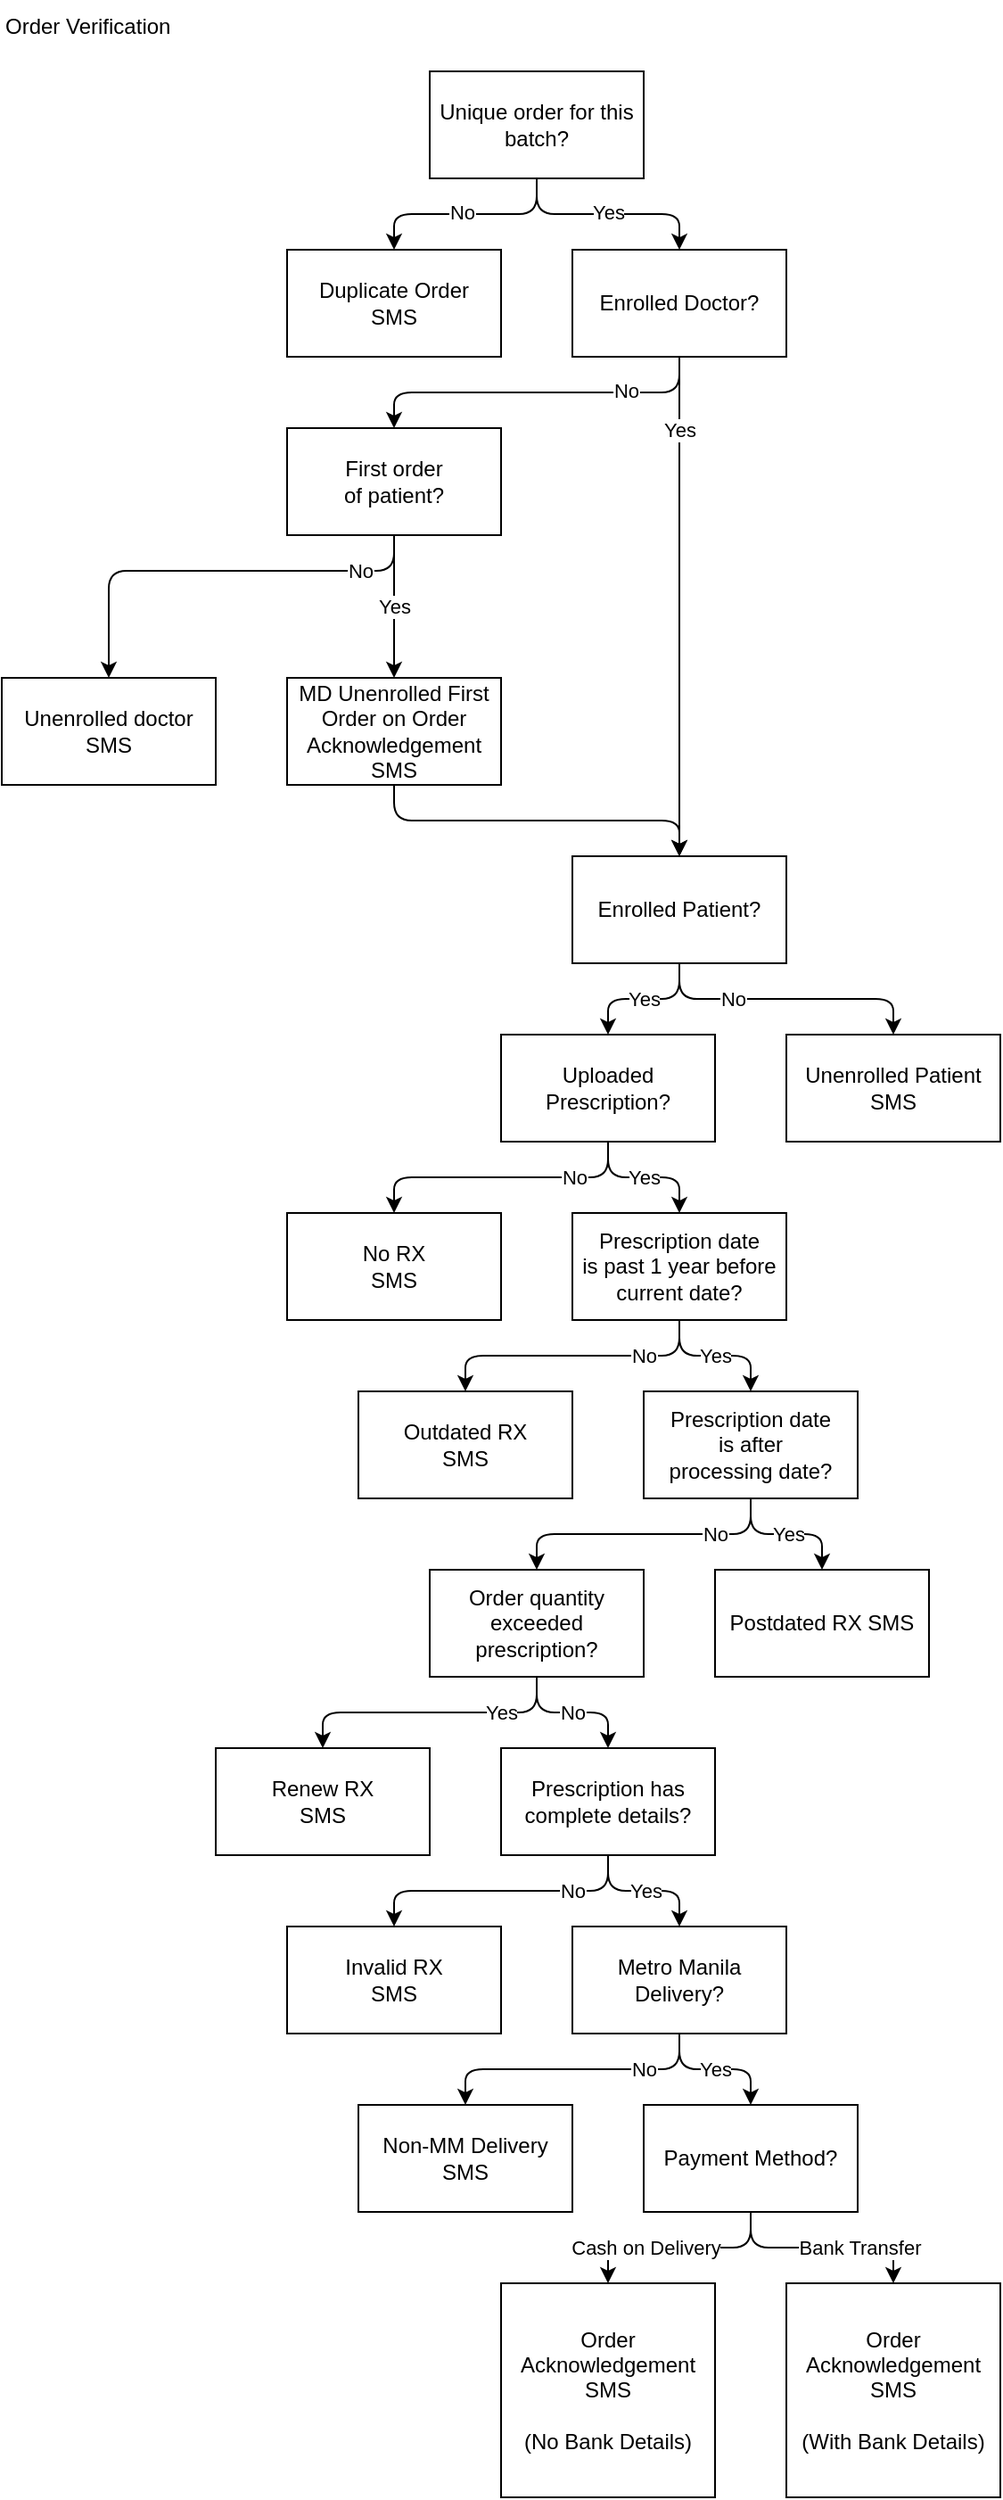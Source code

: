 <mxfile>
    <diagram id="OAnDzm1tk-_P3TmkvpsR" name="Decision Tree">
        <mxGraphModel dx="-1023" dy="499" grid="1" gridSize="10" guides="1" tooltips="1" connect="1" arrows="1" fold="1" page="1" pageScale="1" pageWidth="850" pageHeight="1100" math="0" shadow="0">
            <root>
                <mxCell id="0"/>
                <mxCell id="1" parent="0"/>
                <mxCell id="olfd3m0QtoPjhlnfAnK3-72" value="Order Verification" style="text;html=1;align=left;verticalAlign=middle;resizable=0;points=[];autosize=1;strokeColor=none;fillColor=none;" parent="1" vertex="1">
                    <mxGeometry x="1760" y="80" width="120" height="30" as="geometry"/>
                </mxCell>
                <mxCell id="91wBAYQt74z-0xyMlqAN-1" style="edgeStyle=none;html=1;exitX=0.5;exitY=1;exitDx=0;exitDy=0;entryX=0.5;entryY=0;entryDx=0;entryDy=0;" parent="1" source="91wBAYQt74z-0xyMlqAN-5" target="91wBAYQt74z-0xyMlqAN-6" edge="1">
                    <mxGeometry relative="1" as="geometry">
                        <Array as="points">
                            <mxPoint x="2060" y="200"/>
                            <mxPoint x="1980" y="200"/>
                        </Array>
                    </mxGeometry>
                </mxCell>
                <mxCell id="91wBAYQt74z-0xyMlqAN-2" value="No" style="edgeLabel;html=1;align=center;verticalAlign=middle;resizable=0;points=[];" parent="91wBAYQt74z-0xyMlqAN-1" vertex="1" connectable="0">
                    <mxGeometry x="0.045" y="-1" relative="1" as="geometry">
                        <mxPoint as="offset"/>
                    </mxGeometry>
                </mxCell>
                <mxCell id="91wBAYQt74z-0xyMlqAN-3" style="edgeStyle=none;html=1;exitX=0.5;exitY=1;exitDx=0;exitDy=0;entryX=0.5;entryY=0;entryDx=0;entryDy=0;" parent="1" source="91wBAYQt74z-0xyMlqAN-5" edge="1">
                    <mxGeometry relative="1" as="geometry">
                        <mxPoint x="2140" y="220" as="targetPoint"/>
                        <Array as="points">
                            <mxPoint x="2060" y="200"/>
                            <mxPoint x="2140" y="200"/>
                        </Array>
                    </mxGeometry>
                </mxCell>
                <mxCell id="91wBAYQt74z-0xyMlqAN-4" value="Yes" style="edgeLabel;html=1;align=center;verticalAlign=middle;resizable=0;points=[];" parent="91wBAYQt74z-0xyMlqAN-3" vertex="1" connectable="0">
                    <mxGeometry x="-0.102" y="1" relative="1" as="geometry">
                        <mxPoint x="6" as="offset"/>
                    </mxGeometry>
                </mxCell>
                <mxCell id="91wBAYQt74z-0xyMlqAN-5" value="&lt;font style=&quot;font-size: 12px;&quot;&gt;Unique order for this batch?&lt;br&gt;&lt;/font&gt;" style="rounded=0;whiteSpace=wrap;html=1;fillColor=none;" parent="1" vertex="1">
                    <mxGeometry x="2000" y="120" width="120" height="60" as="geometry"/>
                </mxCell>
                <mxCell id="91wBAYQt74z-0xyMlqAN-6" value="&lt;font style=&quot;font-size: 12px;&quot;&gt;Duplicate Order&lt;br&gt;SMS&lt;br&gt;&lt;/font&gt;" style="rounded=0;whiteSpace=wrap;html=1;fillColor=none;" parent="1" vertex="1">
                    <mxGeometry x="1920" y="220" width="120" height="60" as="geometry"/>
                </mxCell>
                <mxCell id="91wBAYQt74z-0xyMlqAN-8" style="edgeStyle=none;html=1;exitX=0.5;exitY=1;exitDx=0;exitDy=0;entryX=0.5;entryY=0;entryDx=0;entryDy=0;" parent="1" source="91wBAYQt74z-0xyMlqAN-12" target="91wBAYQt74z-0xyMlqAN-18" edge="1">
                    <mxGeometry relative="1" as="geometry">
                        <Array as="points">
                            <mxPoint x="2100" y="740"/>
                            <mxPoint x="1980" y="740"/>
                        </Array>
                    </mxGeometry>
                </mxCell>
                <mxCell id="91wBAYQt74z-0xyMlqAN-9" value="No" style="edgeLabel;html=1;align=center;verticalAlign=middle;resizable=0;points=[];" parent="91wBAYQt74z-0xyMlqAN-8" vertex="1" connectable="0">
                    <mxGeometry x="0.034" y="-2" relative="1" as="geometry">
                        <mxPoint x="43" y="2" as="offset"/>
                    </mxGeometry>
                </mxCell>
                <mxCell id="91wBAYQt74z-0xyMlqAN-10" style="edgeStyle=none;html=1;exitX=0.5;exitY=1;exitDx=0;exitDy=0;entryX=0.5;entryY=0;entryDx=0;entryDy=0;" parent="1" source="91wBAYQt74z-0xyMlqAN-12" target="91wBAYQt74z-0xyMlqAN-47" edge="1">
                    <mxGeometry relative="1" as="geometry">
                        <Array as="points">
                            <mxPoint x="2100" y="740"/>
                            <mxPoint x="2140" y="740"/>
                        </Array>
                    </mxGeometry>
                </mxCell>
                <mxCell id="91wBAYQt74z-0xyMlqAN-11" value="Yes" style="edgeLabel;html=1;align=center;verticalAlign=middle;resizable=0;points=[];" parent="91wBAYQt74z-0xyMlqAN-10" vertex="1" connectable="0">
                    <mxGeometry x="0.002" relative="1" as="geometry">
                        <mxPoint as="offset"/>
                    </mxGeometry>
                </mxCell>
                <mxCell id="91wBAYQt74z-0xyMlqAN-12" value="&lt;font style=&quot;font-size: 12px;&quot;&gt;Uploaded Prescription?&lt;br&gt;&lt;/font&gt;" style="rounded=0;whiteSpace=wrap;html=1;fillColor=none;" parent="1" vertex="1">
                    <mxGeometry x="2040" y="660" width="120" height="60" as="geometry"/>
                </mxCell>
                <mxCell id="91wBAYQt74z-0xyMlqAN-18" value="&lt;font style=&quot;font-size: 12px;&quot;&gt;No RX&lt;br&gt;SMS&lt;br&gt;&lt;/font&gt;" style="rounded=0;whiteSpace=wrap;html=1;fillColor=none;" parent="1" vertex="1">
                    <mxGeometry x="1920" y="760" width="120" height="60" as="geometry"/>
                </mxCell>
                <mxCell id="91wBAYQt74z-0xyMlqAN-19" style="edgeStyle=none;html=1;exitX=0.5;exitY=1;exitDx=0;exitDy=0;entryX=0.5;entryY=0;entryDx=0;entryDy=0;" parent="1" source="91wBAYQt74z-0xyMlqAN-23" target="91wBAYQt74z-0xyMlqAN-24" edge="1">
                    <mxGeometry relative="1" as="geometry">
                        <Array as="points">
                            <mxPoint x="2100" y="1140"/>
                            <mxPoint x="1980" y="1140"/>
                        </Array>
                    </mxGeometry>
                </mxCell>
                <mxCell id="91wBAYQt74z-0xyMlqAN-20" value="No" style="edgeLabel;html=1;align=center;verticalAlign=middle;resizable=0;points=[];" parent="91wBAYQt74z-0xyMlqAN-19" vertex="1" connectable="0">
                    <mxGeometry x="-0.0" relative="1" as="geometry">
                        <mxPoint x="40" as="offset"/>
                    </mxGeometry>
                </mxCell>
                <mxCell id="91wBAYQt74z-0xyMlqAN-21" style="edgeStyle=none;html=1;exitX=0.5;exitY=1;exitDx=0;exitDy=0;entryX=0.5;entryY=0;entryDx=0;entryDy=0;" parent="1" source="91wBAYQt74z-0xyMlqAN-23" target="91wBAYQt74z-0xyMlqAN-29" edge="1">
                    <mxGeometry relative="1" as="geometry">
                        <Array as="points">
                            <mxPoint x="2100" y="1140"/>
                            <mxPoint x="2140" y="1140"/>
                        </Array>
                    </mxGeometry>
                </mxCell>
                <mxCell id="91wBAYQt74z-0xyMlqAN-22" value="Yes" style="edgeLabel;html=1;align=center;verticalAlign=middle;resizable=0;points=[];" parent="91wBAYQt74z-0xyMlqAN-21" vertex="1" connectable="0">
                    <mxGeometry x="0.008" relative="1" as="geometry">
                        <mxPoint as="offset"/>
                    </mxGeometry>
                </mxCell>
                <mxCell id="91wBAYQt74z-0xyMlqAN-23" value="&lt;font style=&quot;font-size: 12px;&quot;&gt;Prescription has complete details?&lt;br&gt;&lt;/font&gt;" style="rounded=0;whiteSpace=wrap;html=1;fillColor=none;" parent="1" vertex="1">
                    <mxGeometry x="2040" y="1060" width="120" height="60" as="geometry"/>
                </mxCell>
                <mxCell id="91wBAYQt74z-0xyMlqAN-24" value="&lt;font style=&quot;font-size: 12px;&quot;&gt;Invalid RX&lt;br&gt;SMS&lt;br&gt;&lt;/font&gt;" style="rounded=0;whiteSpace=wrap;html=1;fillColor=none;" parent="1" vertex="1">
                    <mxGeometry x="1920" y="1160" width="120" height="60" as="geometry"/>
                </mxCell>
                <mxCell id="91wBAYQt74z-0xyMlqAN-25" style="edgeStyle=none;html=1;exitX=0.5;exitY=1;exitDx=0;exitDy=0;entryX=0.5;entryY=0;entryDx=0;entryDy=0;" parent="1" source="91wBAYQt74z-0xyMlqAN-29" target="91wBAYQt74z-0xyMlqAN-30" edge="1">
                    <mxGeometry relative="1" as="geometry">
                        <Array as="points">
                            <mxPoint x="2140" y="1240"/>
                            <mxPoint x="2020" y="1240"/>
                        </Array>
                    </mxGeometry>
                </mxCell>
                <mxCell id="91wBAYQt74z-0xyMlqAN-26" value="No" style="edgeLabel;html=1;align=center;verticalAlign=middle;resizable=0;points=[];" parent="91wBAYQt74z-0xyMlqAN-25" vertex="1" connectable="0">
                    <mxGeometry x="-0.003" relative="1" as="geometry">
                        <mxPoint x="40" as="offset"/>
                    </mxGeometry>
                </mxCell>
                <mxCell id="91wBAYQt74z-0xyMlqAN-27" style="edgeStyle=none;html=1;exitX=0.5;exitY=1;exitDx=0;exitDy=0;entryX=0.5;entryY=0;entryDx=0;entryDy=0;" parent="1" source="91wBAYQt74z-0xyMlqAN-29" edge="1">
                    <mxGeometry relative="1" as="geometry">
                        <Array as="points">
                            <mxPoint x="2140" y="1240"/>
                            <mxPoint x="2180" y="1240"/>
                        </Array>
                        <mxPoint x="2180" y="1260" as="targetPoint"/>
                    </mxGeometry>
                </mxCell>
                <mxCell id="91wBAYQt74z-0xyMlqAN-28" value="Yes" style="edgeLabel;html=1;align=center;verticalAlign=middle;resizable=0;points=[];" parent="91wBAYQt74z-0xyMlqAN-27" vertex="1" connectable="0">
                    <mxGeometry x="0.006" relative="1" as="geometry">
                        <mxPoint as="offset"/>
                    </mxGeometry>
                </mxCell>
                <mxCell id="91wBAYQt74z-0xyMlqAN-29" value="&lt;font style=&quot;font-size: 12px;&quot;&gt;Metro Manila Delivery?&lt;br&gt;&lt;/font&gt;" style="rounded=0;whiteSpace=wrap;html=1;fillColor=none;" parent="1" vertex="1">
                    <mxGeometry x="2080" y="1160" width="120" height="60" as="geometry"/>
                </mxCell>
                <mxCell id="91wBAYQt74z-0xyMlqAN-30" value="&lt;font style=&quot;font-size: 12px;&quot;&gt;Non-MM Delivery&lt;br&gt;SMS&lt;br&gt;&lt;/font&gt;" style="rounded=0;whiteSpace=wrap;html=1;fillColor=none;" parent="1" vertex="1">
                    <mxGeometry x="1960" y="1260" width="120" height="60" as="geometry"/>
                </mxCell>
                <mxCell id="91wBAYQt74z-0xyMlqAN-31" style="edgeStyle=none;html=1;exitX=0.5;exitY=1;exitDx=0;exitDy=0;entryX=0.5;entryY=0;entryDx=0;entryDy=0;" parent="1" source="91wBAYQt74z-0xyMlqAN-35" target="91wBAYQt74z-0xyMlqAN-36" edge="1">
                    <mxGeometry relative="1" as="geometry">
                        <Array as="points">
                            <mxPoint x="2060" y="1040"/>
                            <mxPoint x="1940" y="1040"/>
                        </Array>
                    </mxGeometry>
                </mxCell>
                <mxCell id="91wBAYQt74z-0xyMlqAN-32" value="Yes" style="edgeLabel;html=1;align=center;verticalAlign=middle;resizable=0;points=[];" parent="91wBAYQt74z-0xyMlqAN-31" vertex="1" connectable="0">
                    <mxGeometry x="-0.001" relative="1" as="geometry">
                        <mxPoint x="40" as="offset"/>
                    </mxGeometry>
                </mxCell>
                <mxCell id="91wBAYQt74z-0xyMlqAN-33" style="edgeStyle=none;html=1;exitX=0.5;exitY=1;exitDx=0;exitDy=0;entryX=0.5;entryY=0;entryDx=0;entryDy=0;" parent="1" source="91wBAYQt74z-0xyMlqAN-35" target="91wBAYQt74z-0xyMlqAN-23" edge="1">
                    <mxGeometry relative="1" as="geometry">
                        <Array as="points">
                            <mxPoint x="2060" y="1040"/>
                            <mxPoint x="2100" y="1040"/>
                        </Array>
                    </mxGeometry>
                </mxCell>
                <mxCell id="91wBAYQt74z-0xyMlqAN-34" value="No" style="edgeLabel;html=1;align=center;verticalAlign=middle;resizable=0;points=[];" parent="91wBAYQt74z-0xyMlqAN-33" vertex="1" connectable="0">
                    <mxGeometry x="0.002" relative="1" as="geometry">
                        <mxPoint as="offset"/>
                    </mxGeometry>
                </mxCell>
                <mxCell id="91wBAYQt74z-0xyMlqAN-35" value="&lt;font style=&quot;font-size: 12px;&quot;&gt;Order quantity exceeded prescription?&lt;br&gt;&lt;/font&gt;" style="rounded=0;whiteSpace=wrap;html=1;fillColor=none;" parent="1" vertex="1">
                    <mxGeometry x="2000" y="960" width="120" height="60" as="geometry"/>
                </mxCell>
                <mxCell id="91wBAYQt74z-0xyMlqAN-36" value="&lt;font style=&quot;font-size: 12px;&quot;&gt;Renew RX&lt;br&gt;SMS&lt;br&gt;&lt;/font&gt;" style="rounded=0;whiteSpace=wrap;html=1;fillColor=none;" parent="1" vertex="1">
                    <mxGeometry x="1880" y="1060" width="120" height="60" as="geometry"/>
                </mxCell>
                <mxCell id="91wBAYQt74z-0xyMlqAN-43" style="edgeStyle=none;html=1;exitX=0.5;exitY=1;exitDx=0;exitDy=0;entryX=0.5;entryY=0;entryDx=0;entryDy=0;" parent="1" source="91wBAYQt74z-0xyMlqAN-47" target="91wBAYQt74z-0xyMlqAN-48" edge="1">
                    <mxGeometry relative="1" as="geometry">
                        <Array as="points">
                            <mxPoint x="2140" y="840"/>
                            <mxPoint x="2020" y="840"/>
                        </Array>
                    </mxGeometry>
                </mxCell>
                <mxCell id="91wBAYQt74z-0xyMlqAN-44" value="No" style="edgeLabel;html=1;align=center;verticalAlign=middle;resizable=0;points=[];" parent="91wBAYQt74z-0xyMlqAN-43" vertex="1" connectable="0">
                    <mxGeometry x="0.016" y="-2" relative="1" as="geometry">
                        <mxPoint x="41" y="2" as="offset"/>
                    </mxGeometry>
                </mxCell>
                <mxCell id="91wBAYQt74z-0xyMlqAN-45" style="edgeStyle=none;html=1;exitX=0.5;exitY=1;exitDx=0;exitDy=0;" parent="1" source="91wBAYQt74z-0xyMlqAN-47" edge="1">
                    <mxGeometry relative="1" as="geometry">
                        <Array as="points">
                            <mxPoint x="2140" y="840"/>
                            <mxPoint x="2180" y="840"/>
                        </Array>
                        <mxPoint x="2180" y="860" as="targetPoint"/>
                    </mxGeometry>
                </mxCell>
                <mxCell id="91wBAYQt74z-0xyMlqAN-46" value="Yes" style="edgeLabel;html=1;align=center;verticalAlign=middle;resizable=0;points=[];" parent="91wBAYQt74z-0xyMlqAN-45" vertex="1" connectable="0">
                    <mxGeometry x="0.019" y="-1" relative="1" as="geometry">
                        <mxPoint x="-1" y="-1" as="offset"/>
                    </mxGeometry>
                </mxCell>
                <mxCell id="91wBAYQt74z-0xyMlqAN-47" value="&lt;font style=&quot;font-size: 12px;&quot;&gt;Prescription date&lt;br&gt;is past 1 year before current date?&lt;br&gt;&lt;/font&gt;" style="rounded=0;whiteSpace=wrap;html=1;fillColor=none;" parent="1" vertex="1">
                    <mxGeometry x="2080" y="760" width="120" height="60" as="geometry"/>
                </mxCell>
                <mxCell id="91wBAYQt74z-0xyMlqAN-48" value="&lt;font style=&quot;font-size: 12px;&quot;&gt;Outdated RX&lt;br&gt;SMS&lt;br&gt;&lt;/font&gt;" style="rounded=0;whiteSpace=wrap;html=1;fillColor=none;" parent="1" vertex="1">
                    <mxGeometry x="1960" y="860" width="120" height="60" as="geometry"/>
                </mxCell>
                <mxCell id="91wBAYQt74z-0xyMlqAN-49" value="&lt;font style=&quot;font-size: 12px;&quot;&gt;Order Acknowledgement SMS&lt;br&gt;&lt;br&gt;(With Bank Details)&lt;br&gt;&lt;/font&gt;" style="rounded=0;whiteSpace=wrap;html=1;fillColor=none;" parent="1" vertex="1">
                    <mxGeometry x="2200" y="1360" width="120" height="120" as="geometry"/>
                </mxCell>
                <mxCell id="91wBAYQt74z-0xyMlqAN-50" value="&lt;font style=&quot;font-size: 12px;&quot;&gt;Order Acknowledgement SMS&lt;br&gt;&lt;br&gt;(No Bank Details)&lt;br&gt;&lt;/font&gt;" style="rounded=0;whiteSpace=wrap;html=1;fillColor=none;" parent="1" vertex="1">
                    <mxGeometry x="2040" y="1360" width="120" height="120" as="geometry"/>
                </mxCell>
                <mxCell id="91wBAYQt74z-0xyMlqAN-52" style="edgeStyle=none;html=1;exitX=0.5;exitY=1;exitDx=0;exitDy=0;entryX=0.5;entryY=0;entryDx=0;entryDy=0;" parent="1" edge="1">
                    <mxGeometry relative="1" as="geometry">
                        <Array as="points">
                            <mxPoint x="2780" y="1220"/>
                            <mxPoint x="2700" y="1220"/>
                        </Array>
                        <mxPoint x="2780" y="1200" as="sourcePoint"/>
                    </mxGeometry>
                </mxCell>
                <mxCell id="91wBAYQt74z-0xyMlqAN-57" style="edgeStyle=none;html=1;exitX=0.5;exitY=1;exitDx=0;exitDy=0;entryX=0.5;entryY=0;entryDx=0;entryDy=0;" parent="1" source="91wBAYQt74z-0xyMlqAN-61" target="91wBAYQt74z-0xyMlqAN-50" edge="1">
                    <mxGeometry relative="1" as="geometry">
                        <Array as="points">
                            <mxPoint x="2180" y="1340"/>
                            <mxPoint x="2100" y="1340"/>
                        </Array>
                    </mxGeometry>
                </mxCell>
                <mxCell id="91wBAYQt74z-0xyMlqAN-58" value="Cash on Delivery" style="edgeLabel;html=1;align=center;verticalAlign=middle;resizable=0;points=[];" parent="91wBAYQt74z-0xyMlqAN-57" vertex="1" connectable="0">
                    <mxGeometry x="0.325" relative="1" as="geometry">
                        <mxPoint as="offset"/>
                    </mxGeometry>
                </mxCell>
                <mxCell id="91wBAYQt74z-0xyMlqAN-59" style="edgeStyle=none;html=1;exitX=0.5;exitY=1;exitDx=0;exitDy=0;entryX=0.5;entryY=0;entryDx=0;entryDy=0;" parent="1" source="91wBAYQt74z-0xyMlqAN-61" target="91wBAYQt74z-0xyMlqAN-49" edge="1">
                    <mxGeometry relative="1" as="geometry">
                        <Array as="points">
                            <mxPoint x="2180" y="1340"/>
                            <mxPoint x="2260" y="1340"/>
                        </Array>
                    </mxGeometry>
                </mxCell>
                <mxCell id="91wBAYQt74z-0xyMlqAN-60" value="Bank Transfer" style="edgeLabel;html=1;align=center;verticalAlign=middle;resizable=0;points=[];" parent="91wBAYQt74z-0xyMlqAN-59" vertex="1" connectable="0">
                    <mxGeometry x="0.342" relative="1" as="geometry">
                        <mxPoint as="offset"/>
                    </mxGeometry>
                </mxCell>
                <mxCell id="91wBAYQt74z-0xyMlqAN-61" value="&lt;font style=&quot;font-size: 12px;&quot;&gt;Payment Method?&lt;br&gt;&lt;/font&gt;" style="rounded=0;whiteSpace=wrap;html=1;fillColor=none;" parent="1" vertex="1">
                    <mxGeometry x="2120" y="1260" width="120" height="60" as="geometry"/>
                </mxCell>
                <mxCell id="91wBAYQt74z-0xyMlqAN-62" style="edgeStyle=none;html=1;entryX=0.5;entryY=0;entryDx=0;entryDy=0;exitX=0.5;exitY=1;exitDx=0;exitDy=0;" parent="1" edge="1">
                    <mxGeometry relative="1" as="geometry">
                        <Array as="points">
                            <mxPoint x="1980" y="320"/>
                            <mxPoint x="2020" y="320"/>
                        </Array>
                        <mxPoint x="1980" y="300" as="sourcePoint"/>
                    </mxGeometry>
                </mxCell>
                <mxCell id="91wBAYQt74z-0xyMlqAN-63" value="Yes" style="edgeLabel;html=1;align=center;verticalAlign=middle;resizable=0;points=[];" parent="91wBAYQt74z-0xyMlqAN-62" vertex="1" connectable="0">
                    <mxGeometry x="0.14" y="1" relative="1" as="geometry">
                        <mxPoint x="-6" as="offset"/>
                    </mxGeometry>
                </mxCell>
                <mxCell id="91wBAYQt74z-0xyMlqAN-67" style="edgeStyle=none;html=1;entryX=0.5;entryY=0;entryDx=0;entryDy=0;" parent="1" edge="1">
                    <mxGeometry relative="1" as="geometry">
                        <Array as="points">
                            <mxPoint x="2020" y="420"/>
                            <mxPoint x="2060" y="420"/>
                        </Array>
                        <mxPoint x="2020" y="400" as="sourcePoint"/>
                    </mxGeometry>
                </mxCell>
                <mxCell id="91wBAYQt74z-0xyMlqAN-68" value="Yes" style="edgeLabel;html=1;align=center;verticalAlign=middle;resizable=0;points=[];" parent="91wBAYQt74z-0xyMlqAN-67" vertex="1" connectable="0">
                    <mxGeometry x="0.036" y="-1" relative="1" as="geometry">
                        <mxPoint x="-1" y="-1" as="offset"/>
                    </mxGeometry>
                </mxCell>
                <mxCell id="91wBAYQt74z-0xyMlqAN-74" style="edgeStyle=none;html=1;exitX=0.5;exitY=1;exitDx=0;exitDy=0;entryX=0.5;entryY=0;entryDx=0;entryDy=0;" parent="1" source="91wBAYQt74z-0xyMlqAN-72" target="91wBAYQt74z-0xyMlqAN-73" edge="1">
                    <mxGeometry relative="1" as="geometry">
                        <Array as="points">
                            <mxPoint x="2140" y="300"/>
                            <mxPoint x="1980" y="300"/>
                        </Array>
                    </mxGeometry>
                </mxCell>
                <mxCell id="91wBAYQt74z-0xyMlqAN-76" value="No" style="edgeLabel;html=1;align=center;verticalAlign=middle;resizable=0;points=[];" parent="91wBAYQt74z-0xyMlqAN-74" vertex="1" connectable="0">
                    <mxGeometry x="-0.608" relative="1" as="geometry">
                        <mxPoint x="-11" y="-1" as="offset"/>
                    </mxGeometry>
                </mxCell>
                <mxCell id="91wBAYQt74z-0xyMlqAN-75" style="edgeStyle=none;html=1;exitX=0.5;exitY=1;exitDx=0;exitDy=0;entryX=0.5;entryY=0;entryDx=0;entryDy=0;" parent="1" source="91wBAYQt74z-0xyMlqAN-72" target="EPkNv9k8wNTopR0hIVpv-1" edge="1">
                    <mxGeometry relative="1" as="geometry">
                        <Array as="points"/>
                        <mxPoint x="2140" y="360" as="targetPoint"/>
                    </mxGeometry>
                </mxCell>
                <mxCell id="91wBAYQt74z-0xyMlqAN-77" value="Yes" style="edgeLabel;html=1;align=center;verticalAlign=middle;resizable=0;points=[];" parent="91wBAYQt74z-0xyMlqAN-75" vertex="1" connectable="0">
                    <mxGeometry x="-0.733" relative="1" as="geometry">
                        <mxPoint y="3" as="offset"/>
                    </mxGeometry>
                </mxCell>
                <mxCell id="91wBAYQt74z-0xyMlqAN-72" value="&lt;font style=&quot;font-size: 12px;&quot;&gt;Enrolled Doctor?&lt;br&gt;&lt;/font&gt;" style="rounded=0;whiteSpace=wrap;html=1;fillColor=none;" parent="1" vertex="1">
                    <mxGeometry x="2080" y="220" width="120" height="60" as="geometry"/>
                </mxCell>
                <mxCell id="En7fsnjmmxCzbHqzSmWi-2" style="edgeStyle=none;html=1;exitX=0.5;exitY=1;exitDx=0;exitDy=0;entryX=0.5;entryY=0;entryDx=0;entryDy=0;" parent="1" source="91wBAYQt74z-0xyMlqAN-73" target="En7fsnjmmxCzbHqzSmWi-1" edge="1">
                    <mxGeometry relative="1" as="geometry"/>
                </mxCell>
                <mxCell id="En7fsnjmmxCzbHqzSmWi-5" value="Yes" style="edgeLabel;html=1;align=center;verticalAlign=middle;resizable=0;points=[];" parent="En7fsnjmmxCzbHqzSmWi-2" vertex="1" connectable="0">
                    <mxGeometry x="0.203" y="1" relative="1" as="geometry">
                        <mxPoint x="-1" y="-8" as="offset"/>
                    </mxGeometry>
                </mxCell>
                <mxCell id="En7fsnjmmxCzbHqzSmWi-4" style="edgeStyle=none;html=1;exitX=0.5;exitY=1;exitDx=0;exitDy=0;entryX=0.5;entryY=0;entryDx=0;entryDy=0;" parent="1" source="91wBAYQt74z-0xyMlqAN-73" target="En7fsnjmmxCzbHqzSmWi-3" edge="1">
                    <mxGeometry relative="1" as="geometry">
                        <Array as="points">
                            <mxPoint x="1980" y="400"/>
                            <mxPoint x="1820" y="400"/>
                        </Array>
                    </mxGeometry>
                </mxCell>
                <mxCell id="En7fsnjmmxCzbHqzSmWi-6" value="No" style="edgeLabel;html=1;align=center;verticalAlign=middle;resizable=0;points=[];" parent="En7fsnjmmxCzbHqzSmWi-4" vertex="1" connectable="0">
                    <mxGeometry x="-0.605" relative="1" as="geometry">
                        <mxPoint x="8" as="offset"/>
                    </mxGeometry>
                </mxCell>
                <mxCell id="91wBAYQt74z-0xyMlqAN-73" value="&lt;font style=&quot;font-size: 12px;&quot;&gt;First order&lt;br&gt;of patient?&lt;br&gt;&lt;/font&gt;" style="rounded=0;whiteSpace=wrap;html=1;fillColor=none;" parent="1" vertex="1">
                    <mxGeometry x="1920" y="320" width="120" height="60" as="geometry"/>
                </mxCell>
                <mxCell id="qSsYiGqcXE5DNlIRJLWO-1" style="edgeStyle=none;html=1;exitX=0.5;exitY=1;exitDx=0;exitDy=0;entryX=0.5;entryY=0;entryDx=0;entryDy=0;" parent="1" source="En7fsnjmmxCzbHqzSmWi-1" target="EPkNv9k8wNTopR0hIVpv-1" edge="1">
                    <mxGeometry relative="1" as="geometry">
                        <Array as="points">
                            <mxPoint x="1980" y="540"/>
                            <mxPoint x="2140" y="540"/>
                        </Array>
                    </mxGeometry>
                </mxCell>
                <mxCell id="En7fsnjmmxCzbHqzSmWi-1" value="&lt;font style=&quot;font-size: 12px;&quot;&gt;MD Unenrolled First Order on Order Acknowledgement SMS&lt;br&gt;&lt;/font&gt;" style="rounded=0;whiteSpace=wrap;html=1;fillColor=none;" parent="1" vertex="1">
                    <mxGeometry x="1920" y="460" width="120" height="60" as="geometry"/>
                </mxCell>
                <mxCell id="En7fsnjmmxCzbHqzSmWi-3" value="&lt;font style=&quot;font-size: 12px;&quot;&gt;Unenrolled doctor SMS&lt;br&gt;&lt;/font&gt;" style="rounded=0;whiteSpace=wrap;html=1;fillColor=none;" parent="1" vertex="1">
                    <mxGeometry x="1760" y="460" width="120" height="60" as="geometry"/>
                </mxCell>
                <mxCell id="EPkNv9k8wNTopR0hIVpv-4" style="edgeStyle=none;html=1;exitX=0.5;exitY=1;exitDx=0;exitDy=0;entryX=0.5;entryY=0;entryDx=0;entryDy=0;" parent="1" source="EPkNv9k8wNTopR0hIVpv-1" target="EPkNv9k8wNTopR0hIVpv-2" edge="1">
                    <mxGeometry relative="1" as="geometry">
                        <Array as="points">
                            <mxPoint x="2140" y="640"/>
                            <mxPoint x="2260" y="640"/>
                        </Array>
                    </mxGeometry>
                </mxCell>
                <mxCell id="EPkNv9k8wNTopR0hIVpv-6" value="No" style="edgeLabel;html=1;align=center;verticalAlign=middle;resizable=0;points=[];" parent="EPkNv9k8wNTopR0hIVpv-4" vertex="1" connectable="0">
                    <mxGeometry x="-0.38" relative="1" as="geometry">
                        <mxPoint as="offset"/>
                    </mxGeometry>
                </mxCell>
                <mxCell id="qSsYiGqcXE5DNlIRJLWO-2" value="Yes" style="edgeStyle=none;html=1;exitX=0.5;exitY=1;exitDx=0;exitDy=0;entryX=0.5;entryY=0;entryDx=0;entryDy=0;" parent="1" source="EPkNv9k8wNTopR0hIVpv-1" target="91wBAYQt74z-0xyMlqAN-12" edge="1">
                    <mxGeometry relative="1" as="geometry">
                        <Array as="points">
                            <mxPoint x="2140" y="640"/>
                            <mxPoint x="2100" y="640"/>
                        </Array>
                    </mxGeometry>
                </mxCell>
                <mxCell id="EPkNv9k8wNTopR0hIVpv-1" value="&lt;font style=&quot;font-size: 12px;&quot;&gt;Enrolled Patient?&lt;br&gt;&lt;/font&gt;" style="rounded=0;whiteSpace=wrap;html=1;fillColor=none;" parent="1" vertex="1">
                    <mxGeometry x="2080" y="560" width="120" height="60" as="geometry"/>
                </mxCell>
                <mxCell id="EPkNv9k8wNTopR0hIVpv-2" value="&lt;font style=&quot;font-size: 12px;&quot;&gt;Unenrolled Patient SMS&lt;br&gt;&lt;/font&gt;" style="rounded=0;whiteSpace=wrap;html=1;fillColor=none;" parent="1" vertex="1">
                    <mxGeometry x="2200" y="660" width="120" height="60" as="geometry"/>
                </mxCell>
                <mxCell id="EPkNv9k8wNTopR0hIVpv-9" style="edgeStyle=none;html=1;exitX=0.5;exitY=1;exitDx=0;exitDy=0;entryX=0.5;entryY=0;entryDx=0;entryDy=0;" parent="1" source="EPkNv9k8wNTopR0hIVpv-7" edge="1">
                    <mxGeometry relative="1" as="geometry">
                        <mxPoint x="2060" y="960" as="targetPoint"/>
                        <Array as="points">
                            <mxPoint x="2180" y="940"/>
                            <mxPoint x="2060" y="940"/>
                        </Array>
                    </mxGeometry>
                </mxCell>
                <mxCell id="EPkNv9k8wNTopR0hIVpv-13" value="No" style="edgeLabel;html=1;align=center;verticalAlign=middle;resizable=0;points=[];" parent="EPkNv9k8wNTopR0hIVpv-9" vertex="1" connectable="0">
                    <mxGeometry x="-0.499" relative="1" as="geometry">
                        <mxPoint as="offset"/>
                    </mxGeometry>
                </mxCell>
                <mxCell id="EPkNv9k8wNTopR0hIVpv-10" style="edgeStyle=none;html=1;exitX=0.5;exitY=1;exitDx=0;exitDy=0;entryX=0.5;entryY=0;entryDx=0;entryDy=0;" parent="1" source="EPkNv9k8wNTopR0hIVpv-7" target="EPkNv9k8wNTopR0hIVpv-12" edge="1">
                    <mxGeometry relative="1" as="geometry">
                        <mxPoint x="2220" y="950" as="targetPoint"/>
                        <Array as="points">
                            <mxPoint x="2180" y="940"/>
                            <mxPoint x="2220" y="940"/>
                        </Array>
                    </mxGeometry>
                </mxCell>
                <mxCell id="EPkNv9k8wNTopR0hIVpv-14" value="Yes" style="edgeLabel;html=1;align=center;verticalAlign=middle;resizable=0;points=[];" parent="EPkNv9k8wNTopR0hIVpv-10" vertex="1" connectable="0">
                    <mxGeometry x="0.008" relative="1" as="geometry">
                        <mxPoint as="offset"/>
                    </mxGeometry>
                </mxCell>
                <mxCell id="EPkNv9k8wNTopR0hIVpv-7" value="&lt;font style=&quot;font-size: 12px;&quot;&gt;Prescription date&lt;br&gt;is after&lt;br&gt;processing date?&lt;br&gt;&lt;/font&gt;" style="rounded=0;whiteSpace=wrap;html=1;fillColor=none;" parent="1" vertex="1">
                    <mxGeometry x="2120" y="860" width="120" height="60" as="geometry"/>
                </mxCell>
                <mxCell id="EPkNv9k8wNTopR0hIVpv-12" value="&lt;font style=&quot;font-size: 12px;&quot;&gt;Postdated RX SMS&lt;br&gt;&lt;/font&gt;" style="rounded=0;whiteSpace=wrap;html=1;fillColor=none;" parent="1" vertex="1">
                    <mxGeometry x="2160" y="960" width="120" height="60" as="geometry"/>
                </mxCell>
            </root>
        </mxGraphModel>
    </diagram>
    <diagram id="CmBS7UL0gh0eFxzdolgg" name="Data Flow Diagram">
        <mxGraphModel dx="645" dy="-1725" grid="1" gridSize="10" guides="1" tooltips="1" connect="1" arrows="1" fold="1" page="1" pageScale="1" pageWidth="850" pageHeight="1100" math="0" shadow="0">
            <root>
                <mxCell id="0"/>
                <mxCell id="1" parent="0"/>
                <mxCell id="8vzXDML3ymmec9F-rGks-225" value="" style="rounded=0;whiteSpace=wrap;html=1;fillColor=none;container=0;movable=0;resizable=0;rotatable=0;deletable=0;editable=0;connectable=0;" parent="1" vertex="1">
                    <mxGeometry x="120" y="2480" width="2640" height="800" as="geometry"/>
                </mxCell>
                <mxCell id="60" value="Order Verification" style="text;html=1;align=left;verticalAlign=middle;resizable=0;points=[];autosize=1;strokeColor=none;fillColor=none;" parent="1" vertex="1">
                    <mxGeometry x="80" y="2280" width="120" height="30" as="geometry"/>
                </mxCell>
                <mxCell id="8vzXDML3ymmec9F-rGks-226" value="" style="rounded=0;whiteSpace=wrap;html=1;fillColor=none;container=0;movable=0;resizable=0;rotatable=0;deletable=0;editable=0;connectable=0;" parent="1" vertex="1">
                    <mxGeometry x="120" y="2320" width="2640" height="160" as="geometry"/>
                </mxCell>
                <mxCell id="8vzXDML3ymmec9F-rGks-227" value="Pulse Care Patients" style="rounded=0;whiteSpace=wrap;html=1;fillColor=none;rotation=-90;" parent="1" vertex="1">
                    <mxGeometry x="20" y="2380" width="160" height="40" as="geometry"/>
                </mxCell>
                <mxCell id="8vzXDML3ymmec9F-rGks-228" value="Coordinators" style="rounded=0;whiteSpace=wrap;html=1;fillColor=none;rotation=-90;" parent="1" vertex="1">
                    <mxGeometry x="-300" y="2860" width="800" height="40" as="geometry"/>
                </mxCell>
                <mxCell id="8vzXDML3ymmec9F-rGks-229" style="edgeStyle=none;html=1;entryX=0.5;entryY=0;entryDx=0;entryDy=0;fontSize=12;" parent="1" source="8vzXDML3ymmec9F-rGks-232" target="8vzXDML3ymmec9F-rGks-231" edge="1">
                    <mxGeometry relative="1" as="geometry"/>
                </mxCell>
                <mxCell id="Q5rAy_Yk1HPnRM4Ga_Jy-225" style="edgeStyle=none;html=1;exitX=1;exitY=0.5;exitDx=0;exitDy=0;entryX=0;entryY=0.5;entryDx=0;entryDy=0;" parent="1" source="8vzXDML3ymmec9F-rGks-231" target="8vzXDML3ymmec9F-rGks-257" edge="1">
                    <mxGeometry relative="1" as="geometry"/>
                </mxCell>
                <mxCell id="8vzXDML3ymmec9F-rGks-231" value="&lt;font style=&quot;font-size: 12px;&quot;&gt;Extract&lt;br&gt;Zendesk&lt;br&gt;tickets via&lt;br&gt;Airtable&lt;br&gt;&lt;/font&gt;" style="rounded=0;whiteSpace=wrap;html=1;fillColor=none;" parent="1" vertex="1">
                    <mxGeometry x="160" y="2840" width="80" height="80" as="geometry"/>
                </mxCell>
                <mxCell id="8vzXDML3ymmec9F-rGks-232" value="&lt;font style=&quot;font-size: 12px;&quot;&gt;Order&lt;br&gt;from the&lt;br&gt;Pulse Care website&lt;/font&gt;" style="rounded=0;whiteSpace=wrap;html=1;fillColor=none;" parent="1" vertex="1">
                    <mxGeometry x="160" y="2360" width="80" height="80" as="geometry"/>
                </mxCell>
                <mxCell id="ya-YQHG6tXQivriWH-vq-227" style="edgeStyle=none;html=1;exitX=0.5;exitY=0;exitDx=0;exitDy=0;entryX=0.5;entryY=1;entryDx=0;entryDy=0;startArrow=classic;startFill=1;endArrow=none;endFill=0;" parent="1" source="8vzXDML3ymmec9F-rGks-245" target="8vzXDML3ymmec9F-rGks-256" edge="1">
                    <mxGeometry relative="1" as="geometry"/>
                </mxCell>
                <mxCell id="1aSqR8E1aaHv6xDBmSaG-77" style="edgeStyle=none;html=1;exitX=1;exitY=0.5;exitDx=0;exitDy=0;entryX=0.5;entryY=1;entryDx=0;entryDy=0;startArrow=none;startFill=0;endArrow=classic;endFill=1;" edge="1" parent="1" source="8vzXDML3ymmec9F-rGks-245" target="3kKoGYZie2fYDPYDAZTz-157">
                    <mxGeometry relative="1" as="geometry">
                        <Array as="points">
                            <mxPoint x="2172" y="3040"/>
                        </Array>
                    </mxGeometry>
                </mxCell>
                <mxCell id="8vzXDML3ymmec9F-rGks-245" value="Check for attachments for anything that can be flagged as AE" style="rounded=0;whiteSpace=wrap;html=1;fillColor=none;" parent="1" vertex="1">
                    <mxGeometry x="1922" y="3000" width="160" height="80" as="geometry"/>
                </mxCell>
                <mxCell id="ya-YQHG6tXQivriWH-vq-229" style="edgeStyle=none;html=1;exitX=1;exitY=0.5;exitDx=0;exitDy=0;" parent="1" source="8vzXDML3ymmec9F-rGks-256" target="3kKoGYZie2fYDPYDAZTz-157" edge="1">
                    <mxGeometry relative="1" as="geometry"/>
                </mxCell>
                <mxCell id="8vzXDML3ymmec9F-rGks-256" value="Check delivery&lt;br&gt;notes" style="rounded=0;whiteSpace=wrap;html=1;fillColor=none;" parent="1" vertex="1">
                    <mxGeometry x="1962" y="2840.04" width="80" height="80" as="geometry"/>
                </mxCell>
                <mxCell id="Q5rAy_Yk1HPnRM4Ga_Jy-226" style="edgeStyle=none;html=1;exitX=0.5;exitY=0;exitDx=0;exitDy=0;entryX=0.5;entryY=1;entryDx=0;entryDy=0;" parent="1" source="8vzXDML3ymmec9F-rGks-257" target="8vzXDML3ymmec9F-rGks-258" edge="1">
                    <mxGeometry relative="1" as="geometry"/>
                </mxCell>
                <mxCell id="61" value="No" style="edgeLabel;html=1;align=center;verticalAlign=middle;resizable=0;points=[];" parent="Q5rAy_Yk1HPnRM4Ga_Jy-226" vertex="1" connectable="0">
                    <mxGeometry x="-0.303" relative="1" as="geometry">
                        <mxPoint as="offset"/>
                    </mxGeometry>
                </mxCell>
                <mxCell id="Q5rAy_Yk1HPnRM4Ga_Jy-227" style="edgeStyle=none;html=1;exitX=1;exitY=0.5;exitDx=0;exitDy=0;" parent="1" source="8vzXDML3ymmec9F-rGks-257" target="Q5rAy_Yk1HPnRM4Ga_Jy-218" edge="1">
                    <mxGeometry relative="1" as="geometry"/>
                </mxCell>
                <mxCell id="62" value="Yes" style="edgeLabel;html=1;align=center;verticalAlign=middle;resizable=0;points=[];" parent="Q5rAy_Yk1HPnRM4Ga_Jy-227" vertex="1" connectable="0">
                    <mxGeometry x="-0.145" y="1" relative="1" as="geometry">
                        <mxPoint as="offset"/>
                    </mxGeometry>
                </mxCell>
                <mxCell id="8vzXDML3ymmec9F-rGks-257" value="Unique order&lt;br&gt;for this batch?" style="rhombus;whiteSpace=wrap;html=1;" parent="1" vertex="1">
                    <mxGeometry x="280" y="2820" width="120" height="120" as="geometry"/>
                </mxCell>
                <mxCell id="ya-YQHG6tXQivriWH-vq-218" style="edgeStyle=none;html=1;entryX=0.5;entryY=0;entryDx=0;entryDy=0;" parent="1" source="8vzXDML3ymmec9F-rGks-258" target="3kKoGYZie2fYDPYDAZTz-153" edge="1">
                    <mxGeometry relative="1" as="geometry">
                        <Array as="points">
                            <mxPoint x="340" y="2520"/>
                            <mxPoint x="2603" y="2520"/>
                        </Array>
                    </mxGeometry>
                </mxCell>
                <mxCell id="8vzXDML3ymmec9F-rGks-258" value="Send Duplicate Order SMS" style="rounded=0;whiteSpace=wrap;html=1;fillColor=none;" parent="1" vertex="1">
                    <mxGeometry x="300" y="2680" width="80" height="80" as="geometry"/>
                </mxCell>
                <mxCell id="Q5rAy_Yk1HPnRM4Ga_Jy-228" style="edgeStyle=none;html=1;exitX=0.5;exitY=0;exitDx=0;exitDy=0;" parent="1" source="Q5rAy_Yk1HPnRM4Ga_Jy-218" target="Q5rAy_Yk1HPnRM4Ga_Jy-220" edge="1">
                    <mxGeometry relative="1" as="geometry"/>
                </mxCell>
                <mxCell id="63" value="No" style="edgeLabel;html=1;align=center;verticalAlign=middle;resizable=0;points=[];" parent="Q5rAy_Yk1HPnRM4Ga_Jy-228" vertex="1" connectable="0">
                    <mxGeometry x="-0.126" relative="1" as="geometry">
                        <mxPoint as="offset"/>
                    </mxGeometry>
                </mxCell>
                <mxCell id="Q5rAy_Yk1HPnRM4Ga_Jy-235" style="edgeStyle=none;html=1;exitX=1;exitY=0.5;exitDx=0;exitDy=0;entryX=0;entryY=0.5;entryDx=0;entryDy=0;" parent="1" source="Q5rAy_Yk1HPnRM4Ga_Jy-218" target="Q5rAy_Yk1HPnRM4Ga_Jy-223" edge="1">
                    <mxGeometry relative="1" as="geometry"/>
                </mxCell>
                <mxCell id="64" value="Yes" style="edgeLabel;html=1;align=center;verticalAlign=middle;resizable=0;points=[];" parent="Q5rAy_Yk1HPnRM4Ga_Jy-235" vertex="1" connectable="0">
                    <mxGeometry x="-0.126" y="1" relative="1" as="geometry">
                        <mxPoint as="offset"/>
                    </mxGeometry>
                </mxCell>
                <mxCell id="Q5rAy_Yk1HPnRM4Ga_Jy-218" value="Enrolled&lt;br&gt;doctor?" style="rhombus;whiteSpace=wrap;html=1;" parent="1" vertex="1">
                    <mxGeometry x="440" y="2820" width="120" height="120" as="geometry"/>
                </mxCell>
                <mxCell id="Q5rAy_Yk1HPnRM4Ga_Jy-229" style="edgeStyle=none;html=1;exitX=1;exitY=0.5;exitDx=0;exitDy=0;" parent="1" source="Q5rAy_Yk1HPnRM4Ga_Jy-220" target="Q5rAy_Yk1HPnRM4Ga_Jy-221" edge="1">
                    <mxGeometry relative="1" as="geometry"/>
                </mxCell>
                <mxCell id="66" value="Yes" style="edgeLabel;html=1;align=center;verticalAlign=middle;resizable=0;points=[];" parent="Q5rAy_Yk1HPnRM4Ga_Jy-229" vertex="1" connectable="0">
                    <mxGeometry x="-0.122" relative="1" as="geometry">
                        <mxPoint as="offset"/>
                    </mxGeometry>
                </mxCell>
                <mxCell id="Q5rAy_Yk1HPnRM4Ga_Jy-230" style="edgeStyle=none;html=1;exitX=0.5;exitY=0;exitDx=0;exitDy=0;entryX=0;entryY=0.5;entryDx=0;entryDy=0;" parent="1" source="Q5rAy_Yk1HPnRM4Ga_Jy-220" target="Q5rAy_Yk1HPnRM4Ga_Jy-224" edge="1">
                    <mxGeometry relative="1" as="geometry">
                        <Array as="points">
                            <mxPoint x="500" y="2600"/>
                        </Array>
                    </mxGeometry>
                </mxCell>
                <mxCell id="65" value="No" style="edgeLabel;html=1;align=center;verticalAlign=middle;resizable=0;points=[];" parent="Q5rAy_Yk1HPnRM4Ga_Jy-230" vertex="1" connectable="0">
                    <mxGeometry x="-0.825" y="1" relative="1" as="geometry">
                        <mxPoint as="offset"/>
                    </mxGeometry>
                </mxCell>
                <mxCell id="Q5rAy_Yk1HPnRM4Ga_Jy-220" value="First order&lt;br&gt;of patient?" style="rhombus;whiteSpace=wrap;html=1;" parent="1" vertex="1">
                    <mxGeometry x="440" y="2660" width="120" height="120" as="geometry"/>
                </mxCell>
                <mxCell id="Q5rAy_Yk1HPnRM4Ga_Jy-221" value="MD Unenrolled First Order&lt;br&gt;on &lt;br&gt;Order Acknowledgement SMS" style="rounded=0;whiteSpace=wrap;html=1;fillColor=none;" parent="1" vertex="1">
                    <mxGeometry x="600" y="2680" width="160" height="80" as="geometry"/>
                </mxCell>
                <mxCell id="3kKoGYZie2fYDPYDAZTz-163" style="edgeStyle=none;html=1;exitX=0.5;exitY=1;exitDx=0;exitDy=0;entryX=0.5;entryY=0;entryDx=0;entryDy=0;" parent="1" source="Q5rAy_Yk1HPnRM4Ga_Jy-223" target="3kKoGYZie2fYDPYDAZTz-165" edge="1">
                    <mxGeometry relative="1" as="geometry">
                        <mxPoint x="730" y="2970" as="targetPoint"/>
                    </mxGeometry>
                </mxCell>
                <mxCell id="67" value="No" style="edgeLabel;html=1;align=center;verticalAlign=middle;resizable=0;points=[];" parent="3kKoGYZie2fYDPYDAZTz-163" vertex="1" connectable="0">
                    <mxGeometry x="-0.023" y="-1" relative="1" as="geometry">
                        <mxPoint as="offset"/>
                    </mxGeometry>
                </mxCell>
                <mxCell id="ya-YQHG6tXQivriWH-vq-217" style="edgeStyle=none;html=1;exitX=1;exitY=0.5;exitDx=0;exitDy=0;entryX=0;entryY=0.5;entryDx=0;entryDy=0;" parent="1" source="Q5rAy_Yk1HPnRM4Ga_Jy-223" target="3kKoGYZie2fYDPYDAZTz-162" edge="1">
                    <mxGeometry relative="1" as="geometry">
                        <mxPoint x="620" y="3040" as="targetPoint"/>
                    </mxGeometry>
                </mxCell>
                <mxCell id="70" value="Yes" style="edgeLabel;html=1;align=center;verticalAlign=middle;resizable=0;points=[];" parent="ya-YQHG6tXQivriWH-vq-217" vertex="1" connectable="0">
                    <mxGeometry x="-0.122" relative="1" as="geometry">
                        <mxPoint as="offset"/>
                    </mxGeometry>
                </mxCell>
                <mxCell id="Q5rAy_Yk1HPnRM4Ga_Jy-223" value="Enrolled&lt;br&gt;patient?" style="rhombus;whiteSpace=wrap;html=1;" parent="1" vertex="1">
                    <mxGeometry x="620" y="2820" width="120" height="120" as="geometry"/>
                </mxCell>
                <mxCell id="ya-YQHG6tXQivriWH-vq-219" style="edgeStyle=none;html=1;exitX=1;exitY=0.5;exitDx=0;exitDy=0;entryX=0.5;entryY=0;entryDx=0;entryDy=0;" parent="1" source="Q5rAy_Yk1HPnRM4Ga_Jy-224" target="3kKoGYZie2fYDPYDAZTz-153" edge="1">
                    <mxGeometry relative="1" as="geometry">
                        <Array as="points">
                            <mxPoint x="2603" y="2600"/>
                        </Array>
                    </mxGeometry>
                </mxCell>
                <mxCell id="Q5rAy_Yk1HPnRM4Ga_Jy-224" value="Unenrolled MD SMS" style="rounded=0;whiteSpace=wrap;html=1;fillColor=none;" parent="1" vertex="1">
                    <mxGeometry x="640" y="2560" width="80" height="80" as="geometry"/>
                </mxCell>
                <mxCell id="ya-YQHG6tXQivriWH-vq-220" style="edgeStyle=none;html=1;exitX=1;exitY=0.5;exitDx=0;exitDy=0;" parent="1" source="Q5rAy_Yk1HPnRM4Ga_Jy-232" target="Q5rAy_Yk1HPnRM4Ga_Jy-236" edge="1">
                    <mxGeometry relative="1" as="geometry">
                        <Array as="points">
                            <mxPoint x="1010" y="3040"/>
                        </Array>
                    </mxGeometry>
                </mxCell>
                <mxCell id="Q5rAy_Yk1HPnRM4Ga_Jy-232" value="Verify patient using ID" style="rounded=0;whiteSpace=wrap;html=1;fillColor=none;" parent="1" vertex="1">
                    <mxGeometry x="810" y="3000" width="80" height="80" as="geometry"/>
                </mxCell>
                <mxCell id="ya-YQHG6tXQivriWH-vq-222" style="edgeStyle=none;html=1;exitX=1;exitY=0.5;exitDx=0;exitDy=0;" parent="1" source="Q5rAy_Yk1HPnRM4Ga_Jy-236" target="Q5rAy_Yk1HPnRM4Ga_Jy-237" edge="1">
                    <mxGeometry relative="1" as="geometry"/>
                </mxCell>
                <mxCell id="72" value="Yes" style="edgeLabel;html=1;align=center;verticalAlign=middle;resizable=0;points=[];" parent="ya-YQHG6tXQivriWH-vq-222" vertex="1" connectable="0">
                    <mxGeometry x="-0.14" relative="1" as="geometry">
                        <mxPoint as="offset"/>
                    </mxGeometry>
                </mxCell>
                <mxCell id="ya-YQHG6tXQivriWH-vq-242" style="edgeStyle=none;html=1;entryX=0.5;entryY=1;entryDx=0;entryDy=0;" parent="1" source="Q5rAy_Yk1HPnRM4Ga_Jy-236" target="ya-YQHG6tXQivriWH-vq-230" edge="1">
                    <mxGeometry relative="1" as="geometry"/>
                </mxCell>
                <mxCell id="71" value="No" style="edgeLabel;html=1;align=center;verticalAlign=middle;resizable=0;points=[];" parent="ya-YQHG6tXQivriWH-vq-242" vertex="1" connectable="0">
                    <mxGeometry x="-0.269" y="1" relative="1" as="geometry">
                        <mxPoint x="1" y="2" as="offset"/>
                    </mxGeometry>
                </mxCell>
                <mxCell id="Q5rAy_Yk1HPnRM4Ga_Jy-236" value="Uploaded prescription?" style="rhombus;whiteSpace=wrap;html=1;" parent="1" vertex="1">
                    <mxGeometry x="950" y="2820" width="120" height="120" as="geometry"/>
                </mxCell>
                <mxCell id="ya-YQHG6tXQivriWH-vq-223" style="edgeStyle=none;html=1;exitX=1;exitY=0.5;exitDx=0;exitDy=0;" parent="1" source="Q5rAy_Yk1HPnRM4Ga_Jy-237" target="Q5rAy_Yk1HPnRM4Ga_Jy-238" edge="1">
                    <mxGeometry relative="1" as="geometry"/>
                </mxCell>
                <mxCell id="74" value="No" style="edgeLabel;html=1;align=center;verticalAlign=middle;resizable=0;points=[];" parent="ya-YQHG6tXQivriWH-vq-223" vertex="1" connectable="0">
                    <mxGeometry x="-0.117" relative="1" as="geometry">
                        <mxPoint as="offset"/>
                    </mxGeometry>
                </mxCell>
                <mxCell id="ya-YQHG6tXQivriWH-vq-243" style="edgeStyle=none;html=1;" parent="1" source="Q5rAy_Yk1HPnRM4Ga_Jy-237" target="ya-YQHG6tXQivriWH-vq-231" edge="1">
                    <mxGeometry relative="1" as="geometry"/>
                </mxCell>
                <mxCell id="73" value="Yes" style="edgeLabel;html=1;align=center;verticalAlign=middle;resizable=0;points=[];" parent="ya-YQHG6tXQivriWH-vq-243" vertex="1" connectable="0">
                    <mxGeometry x="-0.295" y="-1" relative="1" as="geometry">
                        <mxPoint x="-1" y="1" as="offset"/>
                    </mxGeometry>
                </mxCell>
                <mxCell id="Q5rAy_Yk1HPnRM4Ga_Jy-237" value="Prescription date&lt;br&gt;is past 1 year before current date?" style="rhombus;whiteSpace=wrap;html=1;" parent="1" vertex="1">
                    <mxGeometry x="1116" y="2820" width="132" height="120" as="geometry"/>
                </mxCell>
                <mxCell id="ya-YQHG6tXQivriWH-vq-224" style="edgeStyle=none;html=1;exitX=1;exitY=0.5;exitDx=0;exitDy=0;" parent="1" source="Q5rAy_Yk1HPnRM4Ga_Jy-238" target="Q5rAy_Yk1HPnRM4Ga_Jy-239" edge="1">
                    <mxGeometry relative="1" as="geometry"/>
                </mxCell>
                <mxCell id="76" value="No" style="edgeLabel;html=1;align=center;verticalAlign=middle;resizable=0;points=[];" parent="ya-YQHG6tXQivriWH-vq-224" vertex="1" connectable="0">
                    <mxGeometry x="-0.197" y="1" relative="1" as="geometry">
                        <mxPoint as="offset"/>
                    </mxGeometry>
                </mxCell>
                <mxCell id="ya-YQHG6tXQivriWH-vq-244" style="edgeStyle=none;html=1;entryX=0.5;entryY=1;entryDx=0;entryDy=0;" parent="1" source="Q5rAy_Yk1HPnRM4Ga_Jy-238" target="ya-YQHG6tXQivriWH-vq-233" edge="1">
                    <mxGeometry relative="1" as="geometry"/>
                </mxCell>
                <mxCell id="75" value="Yes" style="edgeLabel;html=1;align=center;verticalAlign=middle;resizable=0;points=[];" parent="ya-YQHG6tXQivriWH-vq-244" vertex="1" connectable="0">
                    <mxGeometry x="-0.333" relative="1" as="geometry">
                        <mxPoint as="offset"/>
                    </mxGeometry>
                </mxCell>
                <mxCell id="1aSqR8E1aaHv6xDBmSaG-81" value="" style="edgeStyle=none;html=1;startArrow=none;startFill=0;endArrow=classic;endFill=1;" edge="1" parent="1" source="Q5rAy_Yk1HPnRM4Ga_Jy-238" target="ya-YQHG6tXQivriWH-vq-233">
                    <mxGeometry relative="1" as="geometry"/>
                </mxCell>
                <mxCell id="Q5rAy_Yk1HPnRM4Ga_Jy-238" value="Prescription&lt;br&gt;date is after&lt;br&gt;processing&lt;br&gt;date?" style="rhombus;whiteSpace=wrap;html=1;" parent="1" vertex="1">
                    <mxGeometry x="1282" y="2820" width="120" height="120" as="geometry"/>
                </mxCell>
                <mxCell id="ya-YQHG6tXQivriWH-vq-225" style="edgeStyle=none;html=1;exitX=1;exitY=0.5;exitDx=0;exitDy=0;entryX=0;entryY=0.5;entryDx=0;entryDy=0;" parent="1" source="Q5rAy_Yk1HPnRM4Ga_Jy-239" target="3kKoGYZie2fYDPYDAZTz-150" edge="1">
                    <mxGeometry relative="1" as="geometry"/>
                </mxCell>
                <mxCell id="Q3KviXM1of3Nxprh3sMn-77" value="No" style="edgeLabel;html=1;align=center;verticalAlign=middle;resizable=0;points=[];" parent="ya-YQHG6tXQivriWH-vq-225" vertex="1" connectable="0">
                    <mxGeometry x="-0.113" y="-2" relative="1" as="geometry">
                        <mxPoint as="offset"/>
                    </mxGeometry>
                </mxCell>
                <mxCell id="ya-YQHG6tXQivriWH-vq-245" style="edgeStyle=none;html=1;" parent="1" source="Q5rAy_Yk1HPnRM4Ga_Jy-239" target="ya-YQHG6tXQivriWH-vq-232" edge="1">
                    <mxGeometry relative="1" as="geometry"/>
                </mxCell>
                <mxCell id="boVxwjHaNYa2RTFQZwdl-79" value="Yes" style="edgeLabel;html=1;align=center;verticalAlign=middle;resizable=0;points=[];" parent="ya-YQHG6tXQivriWH-vq-245" vertex="1" connectable="0">
                    <mxGeometry x="-0.316" relative="1" as="geometry">
                        <mxPoint as="offset"/>
                    </mxGeometry>
                </mxCell>
                <mxCell id="Q5rAy_Yk1HPnRM4Ga_Jy-239" value="Order quantity exceeded prescription?" style="rhombus;whiteSpace=wrap;html=1;" parent="1" vertex="1">
                    <mxGeometry x="1442" y="2820" width="120" height="120" as="geometry"/>
                </mxCell>
                <mxCell id="ya-YQHG6tXQivriWH-vq-226" style="edgeStyle=none;html=1;exitX=1;exitY=0.5;exitDx=0;exitDy=0;entryX=0;entryY=0.5;entryDx=0;entryDy=0;" parent="1" source="3kKoGYZie2fYDPYDAZTz-150" target="3kKoGYZie2fYDPYDAZTz-151" edge="1">
                    <mxGeometry relative="1" as="geometry">
                        <mxPoint x="1972" y="3050" as="targetPoint"/>
                    </mxGeometry>
                </mxCell>
                <mxCell id="Q3KviXM1of3Nxprh3sMn-78" value="Yes" style="edgeLabel;html=1;align=center;verticalAlign=middle;resizable=0;points=[];" parent="ya-YQHG6tXQivriWH-vq-226" vertex="1" connectable="0">
                    <mxGeometry x="-0.149" relative="1" as="geometry">
                        <mxPoint as="offset"/>
                    </mxGeometry>
                </mxCell>
                <mxCell id="ya-YQHG6tXQivriWH-vq-246" style="edgeStyle=none;html=1;" parent="1" source="3kKoGYZie2fYDPYDAZTz-150" target="ya-YQHG6tXQivriWH-vq-234" edge="1">
                    <mxGeometry relative="1" as="geometry"/>
                </mxCell>
                <mxCell id="Q3KviXM1of3Nxprh3sMn-76" value="No" style="edgeLabel;html=1;align=center;verticalAlign=middle;resizable=0;points=[];" parent="ya-YQHG6tXQivriWH-vq-246" vertex="1" connectable="0">
                    <mxGeometry x="-0.347" relative="1" as="geometry">
                        <mxPoint as="offset"/>
                    </mxGeometry>
                </mxCell>
                <mxCell id="3kKoGYZie2fYDPYDAZTz-150" value="Prescription&lt;br&gt;has complete&lt;br&gt;details?" style="rhombus;whiteSpace=wrap;html=1;" parent="1" vertex="1">
                    <mxGeometry x="1602" y="2820" width="120" height="120" as="geometry"/>
                </mxCell>
                <mxCell id="ya-YQHG6tXQivriWH-vq-228" value="Yes" style="edgeStyle=none;html=1;exitX=1;exitY=0.5;exitDx=0;exitDy=0;" parent="1" source="3kKoGYZie2fYDPYDAZTz-151" target="8vzXDML3ymmec9F-rGks-256" edge="1">
                    <mxGeometry relative="1" as="geometry">
                        <mxPoint as="offset"/>
                    </mxGeometry>
                </mxCell>
                <mxCell id="ya-YQHG6tXQivriWH-vq-247" style="edgeStyle=none;html=1;" parent="1" source="3kKoGYZie2fYDPYDAZTz-151" target="ya-YQHG6tXQivriWH-vq-235" edge="1">
                    <mxGeometry relative="1" as="geometry"/>
                </mxCell>
                <mxCell id="boVxwjHaNYa2RTFQZwdl-76" value="No" style="edgeLabel;html=1;align=center;verticalAlign=middle;resizable=0;points=[];" parent="ya-YQHG6tXQivriWH-vq-247" vertex="1" connectable="0">
                    <mxGeometry x="-0.297" relative="1" as="geometry">
                        <mxPoint as="offset"/>
                    </mxGeometry>
                </mxCell>
                <mxCell id="3kKoGYZie2fYDPYDAZTz-151" value="Metro Manila Delivery?" style="rhombus;whiteSpace=wrap;html=1;" parent="1" vertex="1">
                    <mxGeometry x="1762" y="2820.0" width="120" height="120" as="geometry"/>
                </mxCell>
                <mxCell id="3kKoGYZie2fYDPYDAZTz-167" style="edgeStyle=none;html=1;entryX=0.5;entryY=1;entryDx=0;entryDy=0;exitX=1;exitY=0.5;exitDx=0;exitDy=0;" parent="1" source="3kKoGYZie2fYDPYDAZTz-153" target="3kKoGYZie2fYDPYDAZTz-154" edge="1">
                    <mxGeometry relative="1" as="geometry">
                        <Array as="points">
                            <mxPoint x="2682" y="2880"/>
                        </Array>
                        <mxPoint x="2650" y="2880" as="sourcePoint"/>
                    </mxGeometry>
                </mxCell>
                <mxCell id="3kKoGYZie2fYDPYDAZTz-153" value="Send&lt;br&gt;Messages" style="rounded=0;whiteSpace=wrap;html=1;fillColor=none;" parent="1" vertex="1">
                    <mxGeometry x="2563.353" y="2840.04" width="78.644" height="80" as="geometry"/>
                </mxCell>
                <mxCell id="3kKoGYZie2fYDPYDAZTz-154" value="Patient receives an SMS regarding order" style="rounded=0;whiteSpace=wrap;html=1;fillColor=none;" parent="1" vertex="1">
                    <mxGeometry x="2642.0" y="2360" width="80" height="80" as="geometry"/>
                </mxCell>
                <mxCell id="3kKoGYZie2fYDPYDAZTz-155" style="edgeStyle=none;html=1;exitX=1;exitY=0.5;exitDx=0;exitDy=0;entryX=0;entryY=0.5;entryDx=0;entryDy=0;" parent="1" source="3kKoGYZie2fYDPYDAZTz-157" target="3kKoGYZie2fYDPYDAZTz-159" edge="1">
                    <mxGeometry relative="1" as="geometry">
                        <Array as="points">
                            <mxPoint x="2303.35" y="2880.02"/>
                            <mxPoint x="2303.35" y="2800.02"/>
                        </Array>
                    </mxGeometry>
                </mxCell>
                <mxCell id="boVxwjHaNYa2RTFQZwdl-78" value="Bank&lt;br&gt;Transfer" style="edgeLabel;html=1;align=center;verticalAlign=middle;resizable=0;points=[];" parent="3kKoGYZie2fYDPYDAZTz-155" vertex="1" connectable="0">
                    <mxGeometry x="-0.139" y="1" relative="1" as="geometry">
                        <mxPoint as="offset"/>
                    </mxGeometry>
                </mxCell>
                <mxCell id="3kKoGYZie2fYDPYDAZTz-156" style="edgeStyle=none;html=1;exitX=1;exitY=0.5;exitDx=0;exitDy=0;entryX=0;entryY=0.5;entryDx=0;entryDy=0;" parent="1" source="3kKoGYZie2fYDPYDAZTz-157" target="3kKoGYZie2fYDPYDAZTz-161" edge="1">
                    <mxGeometry relative="1" as="geometry">
                        <Array as="points">
                            <mxPoint x="2303.35" y="2880.02"/>
                            <mxPoint x="2303.35" y="2960.02"/>
                        </Array>
                    </mxGeometry>
                </mxCell>
                <mxCell id="boVxwjHaNYa2RTFQZwdl-77" value="Cash&lt;br&gt;on&lt;br&gt;Delivery" style="edgeLabel;html=1;align=center;verticalAlign=middle;resizable=0;points=[];" parent="3kKoGYZie2fYDPYDAZTz-156" vertex="1" connectable="0">
                    <mxGeometry x="-0.167" relative="1" as="geometry">
                        <mxPoint as="offset"/>
                    </mxGeometry>
                </mxCell>
                <mxCell id="3kKoGYZie2fYDPYDAZTz-157" value="Payment&lt;br&gt;method?" style="rhombus;whiteSpace=wrap;html=1;" parent="1" vertex="1">
                    <mxGeometry x="2112" y="2820.04" width="120" height="120" as="geometry"/>
                </mxCell>
                <mxCell id="3kKoGYZie2fYDPYDAZTz-158" style="edgeStyle=none;html=1;exitX=1;exitY=0.5;exitDx=0;exitDy=0;entryX=0;entryY=0.5;entryDx=0;entryDy=0;" parent="1" source="3kKoGYZie2fYDPYDAZTz-159" target="3kKoGYZie2fYDPYDAZTz-153" edge="1">
                    <mxGeometry relative="1" as="geometry">
                        <Array as="points">
                            <mxPoint x="2503.35" y="2800.02"/>
                            <mxPoint x="2503.35" y="2880.02"/>
                        </Array>
                    </mxGeometry>
                </mxCell>
                <mxCell id="3kKoGYZie2fYDPYDAZTz-159" value="Send Order Acknowledgement&lt;br&gt;SMS&lt;br&gt;(Advanced Payment)&amp;nbsp;" style="rounded=0;whiteSpace=wrap;html=1;fillColor=none;" parent="1" vertex="1">
                    <mxGeometry x="2343.35" y="2760.02" width="120" height="80" as="geometry"/>
                </mxCell>
                <mxCell id="3kKoGYZie2fYDPYDAZTz-160" style="edgeStyle=none;html=1;exitX=1;exitY=0.5;exitDx=0;exitDy=0;entryX=0;entryY=0.5;entryDx=0;entryDy=0;" parent="1" source="3kKoGYZie2fYDPYDAZTz-161" target="3kKoGYZie2fYDPYDAZTz-153" edge="1">
                    <mxGeometry relative="1" as="geometry">
                        <Array as="points">
                            <mxPoint x="2503.35" y="2960.02"/>
                            <mxPoint x="2503.35" y="2880.02"/>
                        </Array>
                    </mxGeometry>
                </mxCell>
                <mxCell id="3kKoGYZie2fYDPYDAZTz-161" value="Send Order Acknowledgement&lt;br&gt;SMS&lt;br&gt;(Payment on Delivery)" style="rounded=0;whiteSpace=wrap;html=1;fillColor=none;" parent="1" vertex="1">
                    <mxGeometry x="2343.35" y="2920.02" width="120" height="80" as="geometry"/>
                </mxCell>
                <mxCell id="3kKoGYZie2fYDPYDAZTz-164" style="edgeStyle=none;html=1;entryX=0.5;entryY=0;entryDx=0;entryDy=0;exitX=0.5;exitY=1;exitDx=0;exitDy=0;" parent="1" source="3kKoGYZie2fYDPYDAZTz-162" target="Q5rAy_Yk1HPnRM4Ga_Jy-232" edge="1">
                    <mxGeometry relative="1" as="geometry">
                        <mxPoint x="780" y="3040" as="sourcePoint"/>
                    </mxGeometry>
                </mxCell>
                <mxCell id="69" value="Yes" style="edgeLabel;html=1;align=center;verticalAlign=middle;resizable=0;points=[];" parent="3kKoGYZie2fYDPYDAZTz-164" vertex="1" connectable="0">
                    <mxGeometry x="-0.627" relative="1" as="geometry">
                        <mxPoint y="9" as="offset"/>
                    </mxGeometry>
                </mxCell>
                <mxCell id="1aSqR8E1aaHv6xDBmSaG-79" style="edgeStyle=none;html=1;exitX=1;exitY=0.5;exitDx=0;exitDy=0;entryX=0;entryY=0.5;entryDx=0;entryDy=0;startArrow=none;startFill=0;endArrow=classic;endFill=1;" edge="1" parent="1" source="3kKoGYZie2fYDPYDAZTz-162" target="Q5rAy_Yk1HPnRM4Ga_Jy-236">
                    <mxGeometry relative="1" as="geometry"/>
                </mxCell>
                <mxCell id="1aSqR8E1aaHv6xDBmSaG-80" value="No" style="edgeLabel;html=1;align=center;verticalAlign=middle;resizable=0;points=[];" vertex="1" connectable="0" parent="1aSqR8E1aaHv6xDBmSaG-79">
                    <mxGeometry x="0.013" y="-5" relative="1" as="geometry">
                        <mxPoint x="-7" y="-5" as="offset"/>
                    </mxGeometry>
                </mxCell>
                <mxCell id="3kKoGYZie2fYDPYDAZTz-162" value="Patient&lt;br&gt;uploaded&lt;br&gt;ID?" style="rhombus;whiteSpace=wrap;html=1;" parent="1" vertex="1">
                    <mxGeometry x="790" y="2820" width="120" height="120" as="geometry"/>
                </mxCell>
                <mxCell id="ya-YQHG6tXQivriWH-vq-221" style="edgeStyle=none;html=1;exitX=1;exitY=0.5;exitDx=0;exitDy=0;entryX=0.5;entryY=1;entryDx=0;entryDy=0;" parent="1" source="3kKoGYZie2fYDPYDAZTz-165" target="3kKoGYZie2fYDPYDAZTz-153" edge="1">
                    <mxGeometry relative="1" as="geometry">
                        <Array as="points">
                            <mxPoint x="2603" y="3160"/>
                        </Array>
                    </mxGeometry>
                </mxCell>
                <mxCell id="3kKoGYZie2fYDPYDAZTz-165" value="Unenrolled Patient&lt;br&gt;SMS" style="rounded=0;whiteSpace=wrap;html=1;fillColor=none;" parent="1" vertex="1">
                    <mxGeometry x="640" y="3110" width="80" height="80" as="geometry"/>
                </mxCell>
                <mxCell id="ya-YQHG6tXQivriWH-vq-236" style="edgeStyle=none;html=1;exitX=0.5;exitY=0;exitDx=0;exitDy=0;entryX=0.5;entryY=0;entryDx=0;entryDy=0;" parent="1" source="ya-YQHG6tXQivriWH-vq-230" target="3kKoGYZie2fYDPYDAZTz-153" edge="1">
                    <mxGeometry relative="1" as="geometry">
                        <Array as="points">
                            <mxPoint x="1010" y="2600"/>
                            <mxPoint x="2603" y="2600"/>
                        </Array>
                    </mxGeometry>
                </mxCell>
                <mxCell id="ya-YQHG6tXQivriWH-vq-230" value="No RX SMS" style="rounded=0;whiteSpace=wrap;html=1;fillColor=none;" parent="1" vertex="1">
                    <mxGeometry x="970" y="2680" width="80" height="80" as="geometry"/>
                </mxCell>
                <mxCell id="ya-YQHG6tXQivriWH-vq-237" style="edgeStyle=none;html=1;exitX=0.5;exitY=0;exitDx=0;exitDy=0;entryX=0.5;entryY=0;entryDx=0;entryDy=0;" parent="1" source="ya-YQHG6tXQivriWH-vq-231" target="3kKoGYZie2fYDPYDAZTz-153" edge="1">
                    <mxGeometry relative="1" as="geometry">
                        <Array as="points">
                            <mxPoint x="1182" y="2600"/>
                            <mxPoint x="2603" y="2600"/>
                        </Array>
                    </mxGeometry>
                </mxCell>
                <mxCell id="ya-YQHG6tXQivriWH-vq-231" value="Outdated RX SMS" style="rounded=0;whiteSpace=wrap;html=1;fillColor=none;" parent="1" vertex="1">
                    <mxGeometry x="1142" y="2680.02" width="80" height="80" as="geometry"/>
                </mxCell>
                <mxCell id="ya-YQHG6tXQivriWH-vq-239" style="edgeStyle=none;html=1;entryX=0.5;entryY=0;entryDx=0;entryDy=0;" parent="1" source="ya-YQHG6tXQivriWH-vq-232" target="3kKoGYZie2fYDPYDAZTz-153" edge="1">
                    <mxGeometry relative="1" as="geometry">
                        <Array as="points">
                            <mxPoint x="1502" y="2600"/>
                            <mxPoint x="2603" y="2600"/>
                        </Array>
                    </mxGeometry>
                </mxCell>
                <mxCell id="ya-YQHG6tXQivriWH-vq-232" value="Renew RX&lt;br&gt;SMS" style="rounded=0;whiteSpace=wrap;html=1;fillColor=none;" parent="1" vertex="1">
                    <mxGeometry x="1462" y="2680.02" width="80" height="80" as="geometry"/>
                </mxCell>
                <mxCell id="ya-YQHG6tXQivriWH-vq-238" style="edgeStyle=none;html=1;entryX=0.5;entryY=0;entryDx=0;entryDy=0;" parent="1" source="ya-YQHG6tXQivriWH-vq-233" target="3kKoGYZie2fYDPYDAZTz-153" edge="1">
                    <mxGeometry relative="1" as="geometry">
                        <Array as="points">
                            <mxPoint x="1342" y="2600"/>
                            <mxPoint x="2603" y="2600"/>
                        </Array>
                    </mxGeometry>
                </mxCell>
                <mxCell id="ya-YQHG6tXQivriWH-vq-233" value="Postdated RX&lt;br&gt;SMS" style="rounded=0;whiteSpace=wrap;html=1;fillColor=none;" parent="1" vertex="1">
                    <mxGeometry x="1302" y="2680" width="80" height="80" as="geometry"/>
                </mxCell>
                <mxCell id="ya-YQHG6tXQivriWH-vq-240" style="edgeStyle=none;html=1;entryX=0.5;entryY=0;entryDx=0;entryDy=0;" parent="1" source="ya-YQHG6tXQivriWH-vq-234" target="3kKoGYZie2fYDPYDAZTz-153" edge="1">
                    <mxGeometry relative="1" as="geometry">
                        <Array as="points">
                            <mxPoint x="1662" y="2600"/>
                            <mxPoint x="2603" y="2600"/>
                        </Array>
                    </mxGeometry>
                </mxCell>
                <mxCell id="ya-YQHG6tXQivriWH-vq-234" value="Invalid RX&lt;br&gt;SMS" style="rounded=0;whiteSpace=wrap;html=1;fillColor=none;" parent="1" vertex="1">
                    <mxGeometry x="1622" y="2680" width="80" height="80" as="geometry"/>
                </mxCell>
                <mxCell id="ya-YQHG6tXQivriWH-vq-241" style="edgeStyle=none;html=1;entryX=0.5;entryY=0;entryDx=0;entryDy=0;" parent="1" source="ya-YQHG6tXQivriWH-vq-235" target="3kKoGYZie2fYDPYDAZTz-153" edge="1">
                    <mxGeometry relative="1" as="geometry">
                        <Array as="points">
                            <mxPoint x="1822" y="2600"/>
                            <mxPoint x="2602" y="2600"/>
                        </Array>
                    </mxGeometry>
                </mxCell>
                <mxCell id="ya-YQHG6tXQivriWH-vq-235" value="Non-MM Delivery&lt;br&gt;SMS" style="rounded=0;whiteSpace=wrap;html=1;fillColor=none;" parent="1" vertex="1">
                    <mxGeometry x="1782" y="2680" width="80" height="80" as="geometry"/>
                </mxCell>
            </root>
        </mxGraphModel>
    </diagram>
</mxfile>